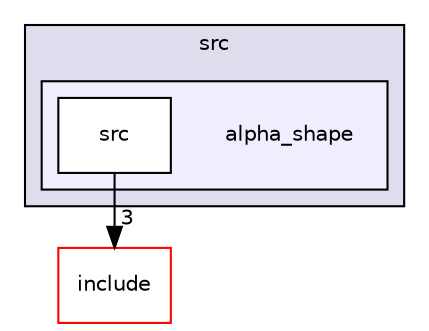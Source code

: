digraph "/home/vicky/pgrouting/pgrouting/pgrouting/src/alpha_shape" {
  compound=true
  node [ fontsize="10", fontname="Helvetica"];
  edge [ labelfontsize="10", labelfontname="Helvetica"];
  subgraph clusterdir_68267d1309a1af8e8297ef4c3efbcdba {
    graph [ bgcolor="#ddddee", pencolor="black", label="src" fontname="Helvetica", fontsize="10", URL="dir_68267d1309a1af8e8297ef4c3efbcdba.html"]
  subgraph clusterdir_2bac365cc0c9272c53aba84dab0c0e45 {
    graph [ bgcolor="#eeeeff", pencolor="black", label="" URL="dir_2bac365cc0c9272c53aba84dab0c0e45.html"];
    dir_2bac365cc0c9272c53aba84dab0c0e45 [shape=plaintext label="alpha_shape"];
    dir_317b15ee777fcb874b96be9ec209d890 [shape=box label="src" color="black" fillcolor="white" style="filled" URL="dir_317b15ee777fcb874b96be9ec209d890.html"];
  }
  }
  dir_d44c64559bbebec7f509842c48db8b23 [shape=box label="include" fillcolor="white" style="filled" color="red" URL="dir_d44c64559bbebec7f509842c48db8b23.html"];
  dir_317b15ee777fcb874b96be9ec209d890->dir_d44c64559bbebec7f509842c48db8b23 [headlabel="3", labeldistance=1.5 headhref="dir_000036_000000.html"];
}
